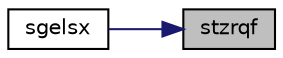 digraph "stzrqf"
{
 // LATEX_PDF_SIZE
  edge [fontname="Helvetica",fontsize="10",labelfontname="Helvetica",labelfontsize="10"];
  node [fontname="Helvetica",fontsize="10",shape=record];
  rankdir="RL";
  Node1 [label="stzrqf",height=0.2,width=0.4,color="black", fillcolor="grey75", style="filled", fontcolor="black",tooltip="STZRQF"];
  Node1 -> Node2 [dir="back",color="midnightblue",fontsize="10",style="solid",fontname="Helvetica"];
  Node2 [label="sgelsx",height=0.2,width=0.4,color="black", fillcolor="white", style="filled",URL="$sgelsx_8f.html#afa85959c07f700d3f4240a2f4132e3b1",tooltip="SGELSX solves overdetermined or underdetermined systems for GE matrices"];
}
